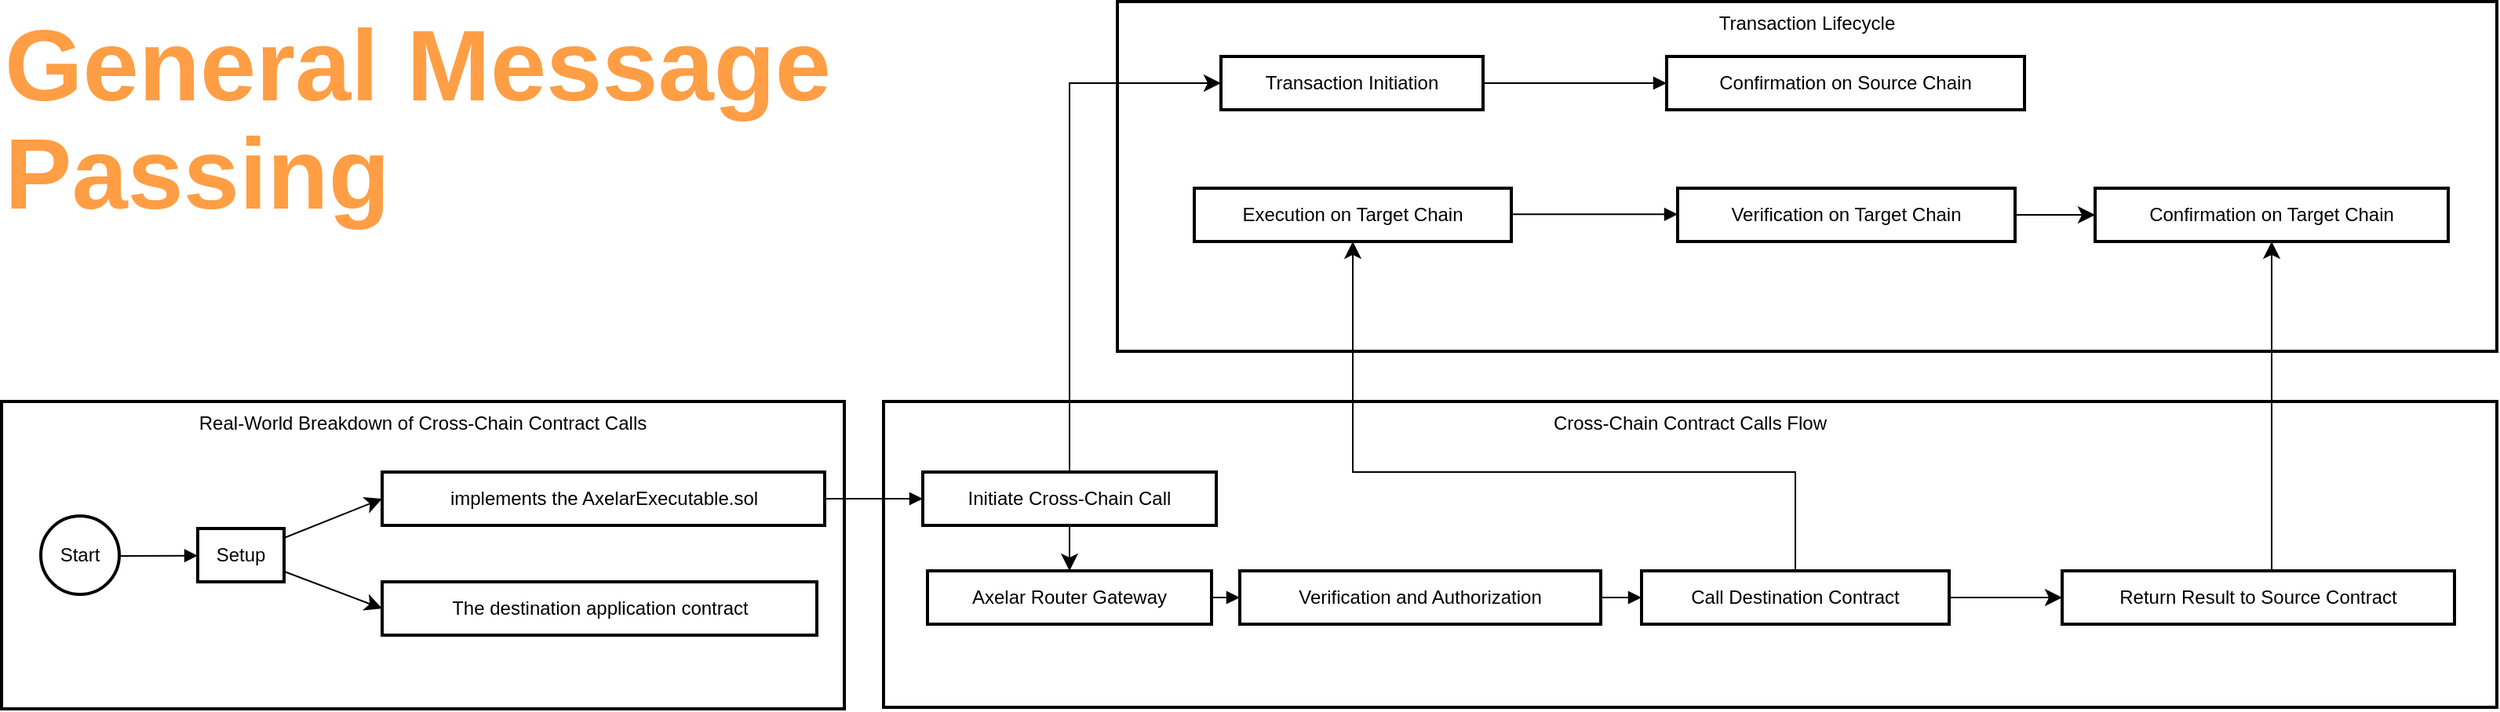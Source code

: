 <mxfile version="24.7.1" type="github">
  <diagram name="Page-1" id="2jC9kg-cMkR4cKeQJrQT">
    <mxGraphModel dx="2152" dy="1672" grid="0" gridSize="10" guides="1" tooltips="1" connect="1" arrows="1" fold="1" page="0" pageScale="1" pageWidth="850" pageHeight="1100" math="0" shadow="0">
      <root>
        <mxCell id="0" />
        <mxCell id="1" parent="0" />
        <mxCell id="2" value="Transaction Lifecycle" style="whiteSpace=wrap;strokeWidth=2;verticalAlign=top;" parent="1" vertex="1">
          <mxGeometry x="736" y="-12" width="879" height="223" as="geometry" />
        </mxCell>
        <mxCell id="3" value="Transaction Initiation" style="whiteSpace=wrap;strokeWidth=2;" parent="1" vertex="1">
          <mxGeometry x="802" y="23" width="167" height="34" as="geometry" />
        </mxCell>
        <mxCell id="4" value="Confirmation on Source Chain" style="whiteSpace=wrap;strokeWidth=2;" parent="1" vertex="1">
          <mxGeometry x="1086" y="23" width="228" height="34" as="geometry" />
        </mxCell>
        <mxCell id="6Pg6gtOBURffCcwBPXXj-37" value="" style="edgeStyle=none;curved=1;rounded=0;orthogonalLoop=1;jettySize=auto;html=1;fontSize=12;startSize=8;endSize=8;" edge="1" parent="1" source="5" target="7">
          <mxGeometry relative="1" as="geometry" />
        </mxCell>
        <mxCell id="5" value="Verification on Target Chain" style="whiteSpace=wrap;strokeWidth=2;" parent="1" vertex="1">
          <mxGeometry x="1093" y="107" width="215" height="34" as="geometry" />
        </mxCell>
        <mxCell id="6" value="Execution on Target Chain" style="whiteSpace=wrap;strokeWidth=2;" parent="1" vertex="1">
          <mxGeometry x="785" y="107" width="202" height="34" as="geometry" />
        </mxCell>
        <mxCell id="7" value="Confirmation on Target Chain" style="whiteSpace=wrap;strokeWidth=2;" parent="1" vertex="1">
          <mxGeometry x="1359" y="107" width="225" height="34" as="geometry" />
        </mxCell>
        <mxCell id="8" value="Cross-Chain Contract Calls Flow" style="whiteSpace=wrap;strokeWidth=2;verticalAlign=top;" parent="1" vertex="1">
          <mxGeometry x="587" y="243" width="1028" height="195" as="geometry" />
        </mxCell>
        <mxCell id="6Pg6gtOBURffCcwBPXXj-32" style="edgeStyle=none;curved=1;rounded=0;orthogonalLoop=1;jettySize=auto;html=1;entryX=0.5;entryY=0;entryDx=0;entryDy=0;fontSize=12;startSize=8;endSize=8;" edge="1" parent="1" source="9" target="10">
          <mxGeometry relative="1" as="geometry" />
        </mxCell>
        <mxCell id="6Pg6gtOBURffCcwBPXXj-38" style="edgeStyle=orthogonalEdgeStyle;rounded=0;orthogonalLoop=1;jettySize=auto;html=1;entryX=0;entryY=0.5;entryDx=0;entryDy=0;fontSize=12;startSize=8;endSize=8;" edge="1" parent="1" source="9" target="3">
          <mxGeometry relative="1" as="geometry">
            <Array as="points">
              <mxPoint x="705" y="40" />
            </Array>
          </mxGeometry>
        </mxCell>
        <mxCell id="9" value="Initiate Cross-Chain Call" style="whiteSpace=wrap;strokeWidth=2;" parent="1" vertex="1">
          <mxGeometry x="612" y="288" width="187" height="34" as="geometry" />
        </mxCell>
        <mxCell id="10" value="Axelar Router Gateway" style="whiteSpace=wrap;strokeWidth=2;" parent="1" vertex="1">
          <mxGeometry x="615" y="351" width="181" height="34" as="geometry" />
        </mxCell>
        <mxCell id="11" value="Verification and Authorization" style="whiteSpace=wrap;strokeWidth=2;" parent="1" vertex="1">
          <mxGeometry x="814" y="351" width="230" height="34" as="geometry" />
        </mxCell>
        <mxCell id="6Pg6gtOBURffCcwBPXXj-35" style="edgeStyle=orthogonalEdgeStyle;rounded=0;orthogonalLoop=1;jettySize=auto;html=1;entryX=0.5;entryY=1;entryDx=0;entryDy=0;fontSize=12;startSize=8;endSize=8;" edge="1" parent="1" source="12" target="6">
          <mxGeometry relative="1" as="geometry">
            <Array as="points">
              <mxPoint x="1168" y="288" />
              <mxPoint x="886" y="288" />
            </Array>
          </mxGeometry>
        </mxCell>
        <mxCell id="6Pg6gtOBURffCcwBPXXj-40" value="" style="edgeStyle=none;curved=1;rounded=0;orthogonalLoop=1;jettySize=auto;html=1;fontSize=12;startSize=8;endSize=8;" edge="1" parent="1" source="12" target="13">
          <mxGeometry relative="1" as="geometry" />
        </mxCell>
        <mxCell id="12" value="Call Destination Contract" style="whiteSpace=wrap;strokeWidth=2;" parent="1" vertex="1">
          <mxGeometry x="1070" y="351" width="196" height="34" as="geometry" />
        </mxCell>
        <mxCell id="6Pg6gtOBURffCcwBPXXj-39" style="edgeStyle=orthogonalEdgeStyle;rounded=0;orthogonalLoop=1;jettySize=auto;html=1;entryX=0.5;entryY=1;entryDx=0;entryDy=0;fontSize=12;startSize=8;endSize=8;" edge="1" parent="1" source="13" target="7">
          <mxGeometry relative="1" as="geometry">
            <Array as="points">
              <mxPoint x="1472" y="249" />
            </Array>
          </mxGeometry>
        </mxCell>
        <mxCell id="13" value="Return Result to Source Contract" style="whiteSpace=wrap;strokeWidth=2;" parent="1" vertex="1">
          <mxGeometry x="1338" y="351" width="250" height="34" as="geometry" />
        </mxCell>
        <mxCell id="14" value="Real-World Breakdown of Cross-Chain Contract Calls" style="whiteSpace=wrap;strokeWidth=2;verticalAlign=top;" parent="1" vertex="1">
          <mxGeometry x="25" y="243" width="537" height="196" as="geometry" />
        </mxCell>
        <mxCell id="15" value="Start" style="ellipse;aspect=fixed;strokeWidth=2;whiteSpace=wrap;" parent="1" vertex="1">
          <mxGeometry x="50" y="316" width="50" height="50" as="geometry" />
        </mxCell>
        <mxCell id="6Pg6gtOBURffCcwBPXXj-42" style="edgeStyle=none;curved=1;rounded=0;orthogonalLoop=1;jettySize=auto;html=1;entryX=0;entryY=0.5;entryDx=0;entryDy=0;fontSize=12;startSize=8;endSize=8;" edge="1" parent="1" source="16" target="18">
          <mxGeometry relative="1" as="geometry" />
        </mxCell>
        <mxCell id="6Pg6gtOBURffCcwBPXXj-43" style="edgeStyle=none;curved=1;rounded=0;orthogonalLoop=1;jettySize=auto;html=1;entryX=0;entryY=0.5;entryDx=0;entryDy=0;fontSize=12;startSize=8;endSize=8;" edge="1" parent="1" source="16" target="17">
          <mxGeometry relative="1" as="geometry" />
        </mxCell>
        <mxCell id="16" value="Setup" style="whiteSpace=wrap;strokeWidth=2;" parent="1" vertex="1">
          <mxGeometry x="150" y="324" width="55" height="34" as="geometry" />
        </mxCell>
        <mxCell id="17" value="The destination application contract" style="whiteSpace=wrap;strokeWidth=2;" parent="1" vertex="1">
          <mxGeometry x="267.5" y="358" width="277" height="34" as="geometry" />
        </mxCell>
        <mxCell id="18" value="implements the AxelarExecutable.sol" style="whiteSpace=wrap;strokeWidth=2;" parent="1" vertex="1">
          <mxGeometry x="267.5" y="288" width="282" height="34" as="geometry" />
        </mxCell>
        <mxCell id="19" value="" style="curved=1;startArrow=none;endArrow=block;exitX=1;exitY=0.51;entryX=0;entryY=0.51;" parent="1" source="15" target="16" edge="1">
          <mxGeometry relative="1" as="geometry">
            <Array as="points" />
          </mxGeometry>
        </mxCell>
        <mxCell id="22" value="" style="curved=1;startArrow=none;endArrow=block;exitX=1;exitY=0.5;entryX=0;entryY=0.5;" parent="1" source="18" target="9" edge="1">
          <mxGeometry relative="1" as="geometry">
            <Array as="points" />
          </mxGeometry>
        </mxCell>
        <mxCell id="24" value="" style="curved=1;startArrow=none;endArrow=block;exitX=1;exitY=0.5;entryX=0;entryY=0.5;" parent="1" source="10" target="11" edge="1">
          <mxGeometry relative="1" as="geometry">
            <Array as="points" />
          </mxGeometry>
        </mxCell>
        <mxCell id="25" value="" style="curved=1;startArrow=none;endArrow=block;exitX=1;exitY=0.5;entryX=0;entryY=0.5;" parent="1" source="11" target="12" edge="1">
          <mxGeometry relative="1" as="geometry">
            <Array as="points" />
          </mxGeometry>
        </mxCell>
        <mxCell id="30" value="" style="curved=1;startArrow=none;endArrow=block;exitX=1;exitY=0.5;entryX=0;entryY=0.5;" parent="1" source="3" target="4" edge="1">
          <mxGeometry relative="1" as="geometry">
            <Array as="points" />
          </mxGeometry>
        </mxCell>
        <mxCell id="31" value="" style="curved=1;startArrow=none;endArrow=block;exitX=1;exitY=0.49;entryX=0;entryY=0.49;" parent="1" source="6" target="5" edge="1">
          <mxGeometry relative="1" as="geometry">
            <Array as="points" />
          </mxGeometry>
        </mxCell>
        <mxCell id="6Pg6gtOBURffCcwBPXXj-44" value="&lt;b style=&quot;font-weight:normal;&quot; id=&quot;docs-internal-guid-959a6f91-7fff-b8e9-4861-ab606f9bcb6d&quot;&gt;&lt;p dir=&quot;ltr&quot; style=&quot;line-height:1.08;margin-top:0pt;margin-bottom:0pt;&quot;&gt;&lt;span style=&quot;font-size:48pt;font-family:Barlow,sans-serif;color:#ff9e44;background-color:transparent;font-weight:700;font-style:normal;font-variant:normal;text-decoration:none;vertical-align:baseline;white-space:pre;white-space:pre-wrap;&quot;&gt;General Message Passing&lt;/span&gt;&lt;/p&gt;&lt;/b&gt;&lt;br class=&quot;Apple-interchange-newline&quot;&gt;" style="text;whiteSpace=wrap;html=1;" vertex="1" parent="1">
          <mxGeometry x="25.003" y="-12.003" width="550" height="244" as="geometry" />
        </mxCell>
      </root>
    </mxGraphModel>
  </diagram>
</mxfile>
